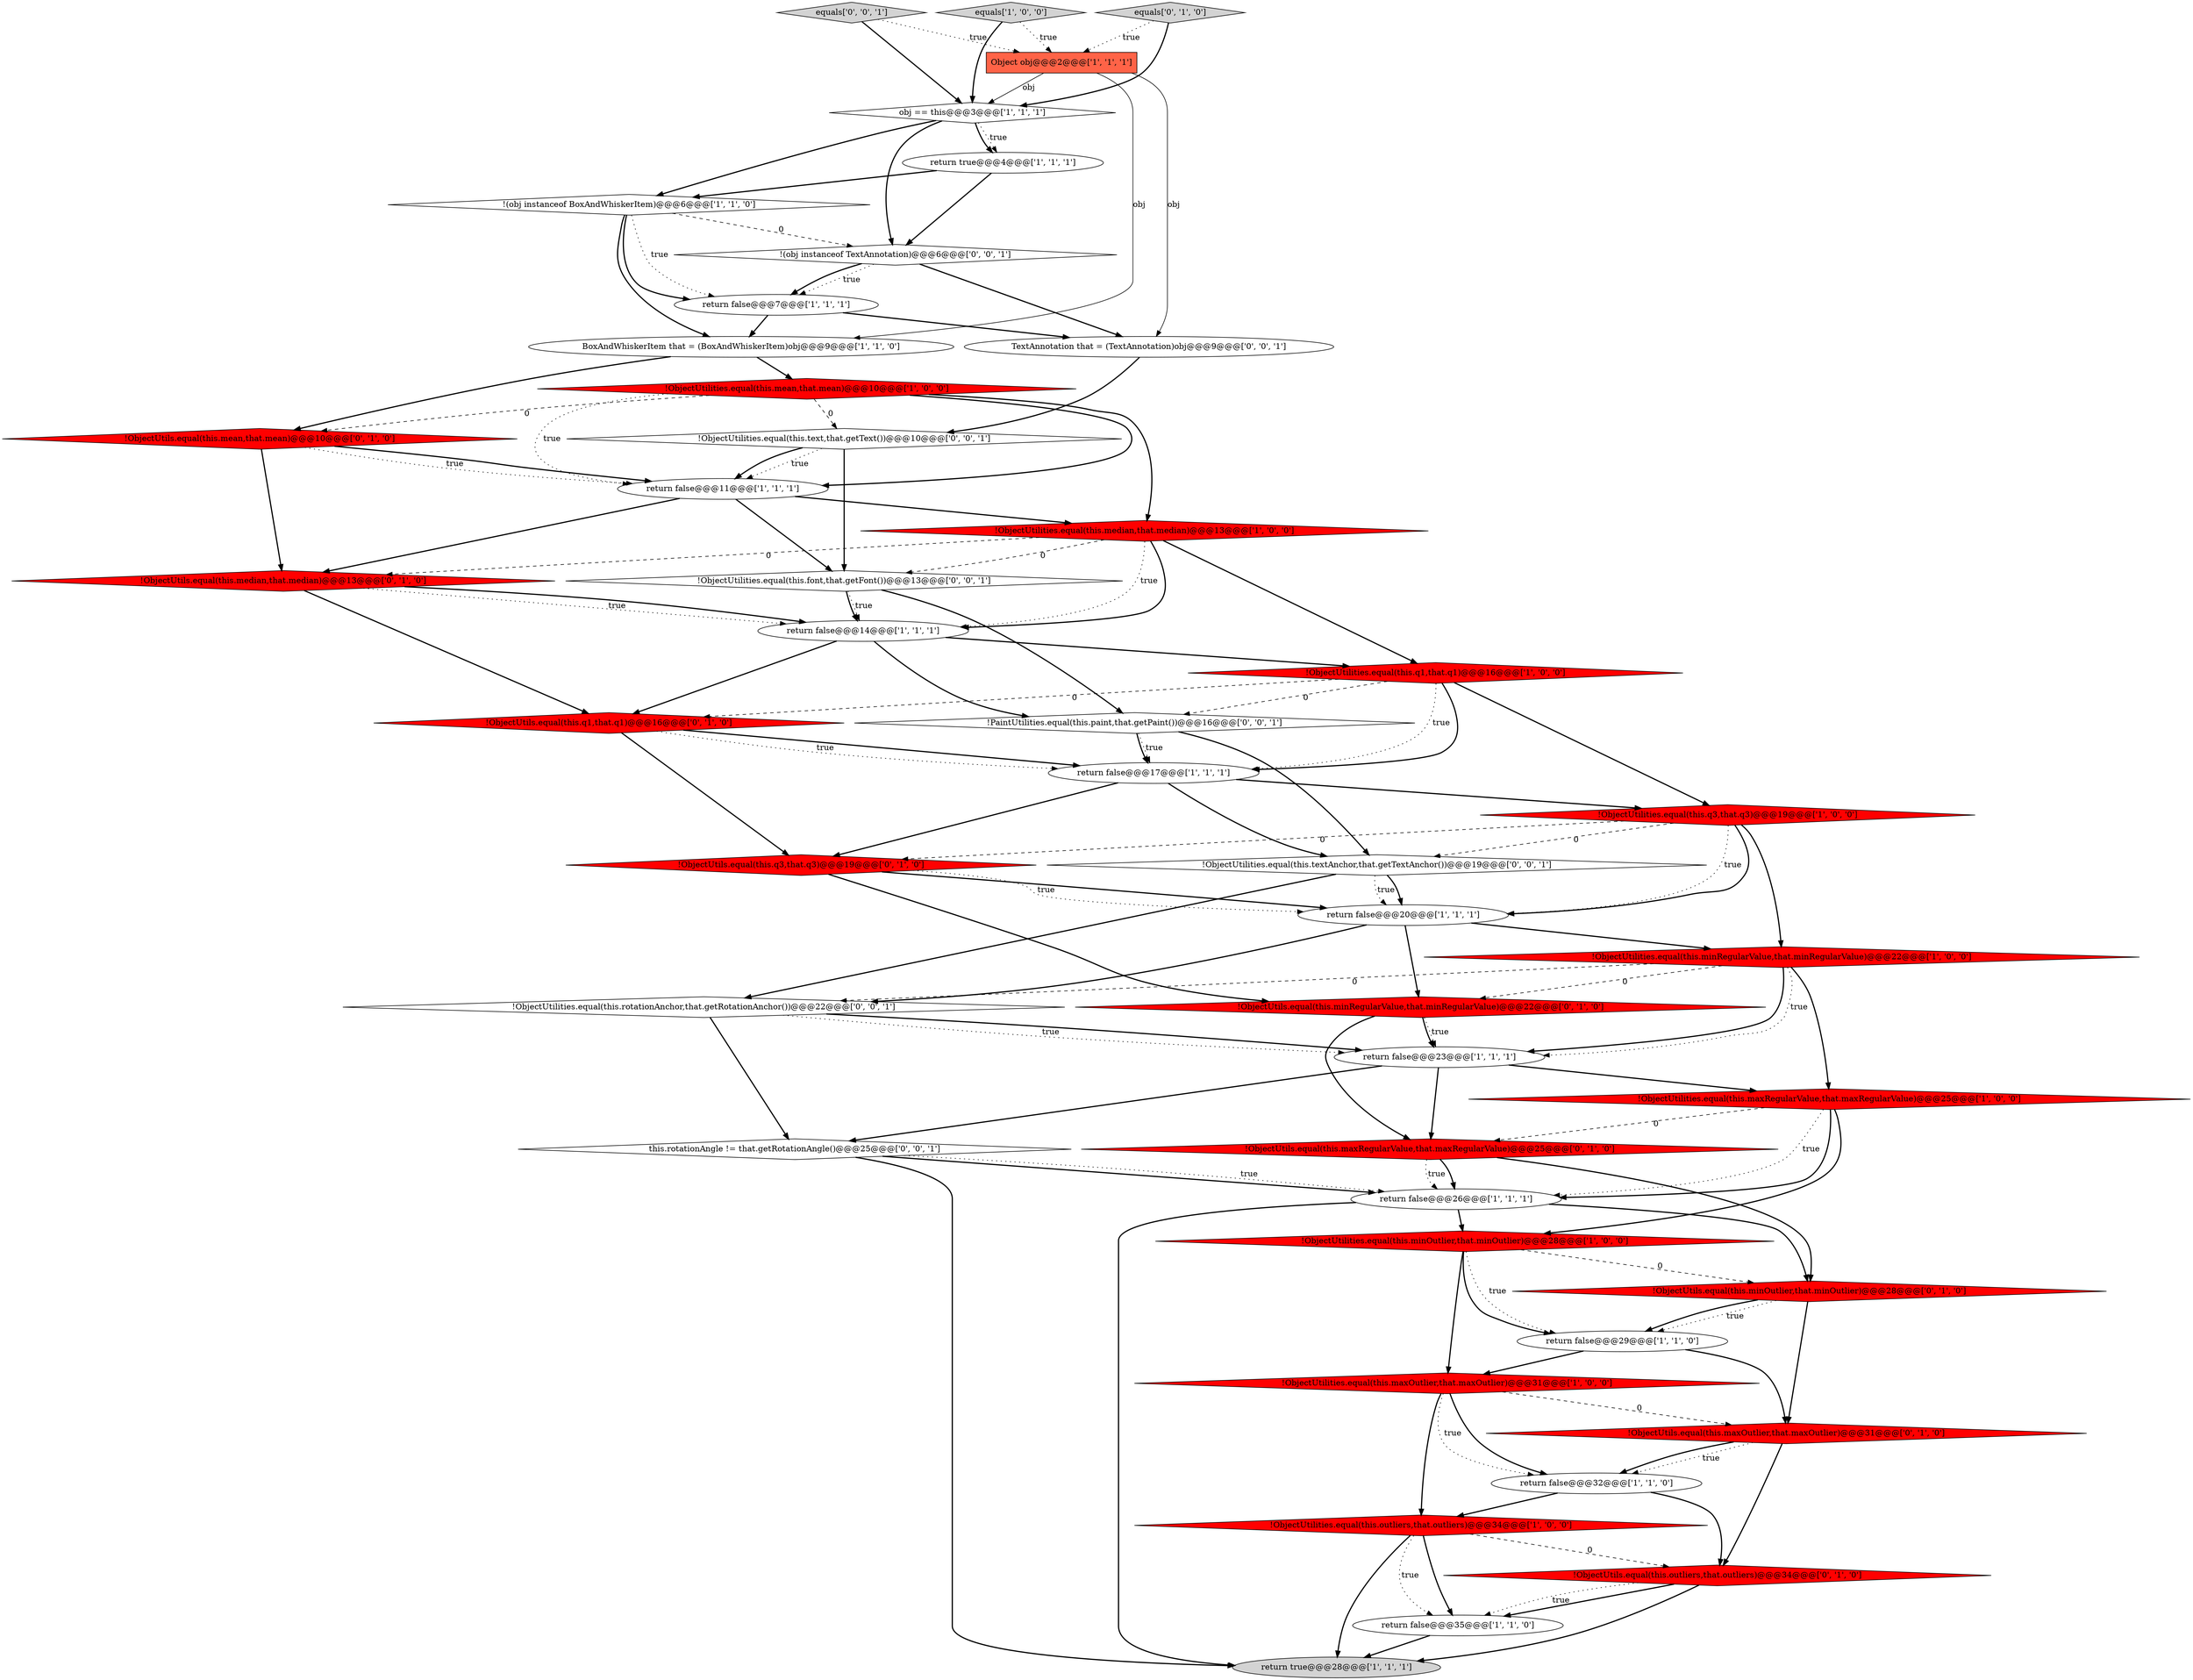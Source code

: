 digraph {
15 [style = filled, label = "!ObjectUtilities.equal(this.minRegularValue,that.minRegularValue)@@@22@@@['1', '0', '0']", fillcolor = red, shape = diamond image = "AAA1AAABBB1BBB"];
43 [style = filled, label = "!ObjectUtilities.equal(this.rotationAnchor,that.getRotationAnchor())@@@22@@@['0', '0', '1']", fillcolor = white, shape = diamond image = "AAA0AAABBB3BBB"];
16 [style = filled, label = "Object obj@@@2@@@['1', '1', '1']", fillcolor = tomato, shape = box image = "AAA0AAABBB1BBB"];
3 [style = filled, label = "!ObjectUtilities.equal(this.q3,that.q3)@@@19@@@['1', '0', '0']", fillcolor = red, shape = diamond image = "AAA1AAABBB1BBB"];
11 [style = filled, label = "!ObjectUtilities.equal(this.minOutlier,that.minOutlier)@@@28@@@['1', '0', '0']", fillcolor = red, shape = diamond image = "AAA1AAABBB1BBB"];
25 [style = filled, label = "!ObjectUtilities.equal(this.maxOutlier,that.maxOutlier)@@@31@@@['1', '0', '0']", fillcolor = red, shape = diamond image = "AAA1AAABBB1BBB"];
24 [style = filled, label = "return false@@@35@@@['1', '1', '0']", fillcolor = white, shape = ellipse image = "AAA0AAABBB1BBB"];
41 [style = filled, label = "!ObjectUtilities.equal(this.font,that.getFont())@@@13@@@['0', '0', '1']", fillcolor = white, shape = diamond image = "AAA0AAABBB3BBB"];
9 [style = filled, label = "return false@@@17@@@['1', '1', '1']", fillcolor = white, shape = ellipse image = "AAA0AAABBB1BBB"];
32 [style = filled, label = "!ObjectUtils.equal(this.minRegularValue,that.minRegularValue)@@@22@@@['0', '1', '0']", fillcolor = red, shape = diamond image = "AAA1AAABBB2BBB"];
8 [style = filled, label = "return true@@@4@@@['1', '1', '1']", fillcolor = white, shape = ellipse image = "AAA0AAABBB1BBB"];
14 [style = filled, label = "BoxAndWhiskerItem that = (BoxAndWhiskerItem)obj@@@9@@@['1', '1', '0']", fillcolor = white, shape = ellipse image = "AAA0AAABBB1BBB"];
30 [style = filled, label = "!ObjectUtils.equal(this.maxOutlier,that.maxOutlier)@@@31@@@['0', '1', '0']", fillcolor = red, shape = diamond image = "AAA1AAABBB2BBB"];
38 [style = filled, label = "TextAnnotation that = (TextAnnotation)obj@@@9@@@['0', '0', '1']", fillcolor = white, shape = ellipse image = "AAA0AAABBB3BBB"];
22 [style = filled, label = "!ObjectUtilities.equal(this.maxRegularValue,that.maxRegularValue)@@@25@@@['1', '0', '0']", fillcolor = red, shape = diamond image = "AAA1AAABBB1BBB"];
1 [style = filled, label = "return false@@@32@@@['1', '1', '0']", fillcolor = white, shape = ellipse image = "AAA0AAABBB1BBB"];
18 [style = filled, label = "obj == this@@@3@@@['1', '1', '1']", fillcolor = white, shape = diamond image = "AAA0AAABBB1BBB"];
37 [style = filled, label = "equals['0', '0', '1']", fillcolor = lightgray, shape = diamond image = "AAA0AAABBB3BBB"];
23 [style = filled, label = "equals['1', '0', '0']", fillcolor = lightgray, shape = diamond image = "AAA0AAABBB1BBB"];
26 [style = filled, label = "!ObjectUtils.equal(this.q3,that.q3)@@@19@@@['0', '1', '0']", fillcolor = red, shape = diamond image = "AAA1AAABBB2BBB"];
35 [style = filled, label = "!ObjectUtils.equal(this.mean,that.mean)@@@10@@@['0', '1', '0']", fillcolor = red, shape = diamond image = "AAA1AAABBB2BBB"];
0 [style = filled, label = "return false@@@20@@@['1', '1', '1']", fillcolor = white, shape = ellipse image = "AAA0AAABBB1BBB"];
6 [style = filled, label = "return true@@@28@@@['1', '1', '1']", fillcolor = lightgray, shape = ellipse image = "AAA0AAABBB1BBB"];
7 [style = filled, label = "return false@@@7@@@['1', '1', '1']", fillcolor = white, shape = ellipse image = "AAA0AAABBB1BBB"];
28 [style = filled, label = "!ObjectUtils.equal(this.median,that.median)@@@13@@@['0', '1', '0']", fillcolor = red, shape = diamond image = "AAA1AAABBB2BBB"];
20 [style = filled, label = "!ObjectUtilities.equal(this.outliers,that.outliers)@@@34@@@['1', '0', '0']", fillcolor = red, shape = diamond image = "AAA1AAABBB1BBB"];
40 [style = filled, label = "this.rotationAngle != that.getRotationAngle()@@@25@@@['0', '0', '1']", fillcolor = white, shape = diamond image = "AAA0AAABBB3BBB"];
31 [style = filled, label = "!ObjectUtils.equal(this.maxRegularValue,that.maxRegularValue)@@@25@@@['0', '1', '0']", fillcolor = red, shape = diamond image = "AAA1AAABBB2BBB"];
27 [style = filled, label = "!ObjectUtils.equal(this.q1,that.q1)@@@16@@@['0', '1', '0']", fillcolor = red, shape = diamond image = "AAA1AAABBB2BBB"];
44 [style = filled, label = "!ObjectUtilities.equal(this.textAnchor,that.getTextAnchor())@@@19@@@['0', '0', '1']", fillcolor = white, shape = diamond image = "AAA0AAABBB3BBB"];
12 [style = filled, label = "!(obj instanceof BoxAndWhiskerItem)@@@6@@@['1', '1', '0']", fillcolor = white, shape = diamond image = "AAA0AAABBB1BBB"];
34 [style = filled, label = "!ObjectUtils.equal(this.minOutlier,that.minOutlier)@@@28@@@['0', '1', '0']", fillcolor = red, shape = diamond image = "AAA1AAABBB2BBB"];
39 [style = filled, label = "!PaintUtilities.equal(this.paint,that.getPaint())@@@16@@@['0', '0', '1']", fillcolor = white, shape = diamond image = "AAA0AAABBB3BBB"];
42 [style = filled, label = "!(obj instanceof TextAnnotation)@@@6@@@['0', '0', '1']", fillcolor = white, shape = diamond image = "AAA0AAABBB3BBB"];
33 [style = filled, label = "!ObjectUtils.equal(this.outliers,that.outliers)@@@34@@@['0', '1', '0']", fillcolor = red, shape = diamond image = "AAA1AAABBB2BBB"];
10 [style = filled, label = "return false@@@23@@@['1', '1', '1']", fillcolor = white, shape = ellipse image = "AAA0AAABBB1BBB"];
4 [style = filled, label = "return false@@@11@@@['1', '1', '1']", fillcolor = white, shape = ellipse image = "AAA0AAABBB1BBB"];
13 [style = filled, label = "return false@@@14@@@['1', '1', '1']", fillcolor = white, shape = ellipse image = "AAA0AAABBB1BBB"];
5 [style = filled, label = "return false@@@29@@@['1', '1', '0']", fillcolor = white, shape = ellipse image = "AAA0AAABBB1BBB"];
17 [style = filled, label = "!ObjectUtilities.equal(this.median,that.median)@@@13@@@['1', '0', '0']", fillcolor = red, shape = diamond image = "AAA1AAABBB1BBB"];
19 [style = filled, label = "!ObjectUtilities.equal(this.q1,that.q1)@@@16@@@['1', '0', '0']", fillcolor = red, shape = diamond image = "AAA1AAABBB1BBB"];
2 [style = filled, label = "return false@@@26@@@['1', '1', '1']", fillcolor = white, shape = ellipse image = "AAA0AAABBB1BBB"];
21 [style = filled, label = "!ObjectUtilities.equal(this.mean,that.mean)@@@10@@@['1', '0', '0']", fillcolor = red, shape = diamond image = "AAA1AAABBB1BBB"];
29 [style = filled, label = "equals['0', '1', '0']", fillcolor = lightgray, shape = diamond image = "AAA0AAABBB2BBB"];
36 [style = filled, label = "!ObjectUtilities.equal(this.text,that.getText())@@@10@@@['0', '0', '1']", fillcolor = white, shape = diamond image = "AAA0AAABBB3BBB"];
40->2 [style = bold, label=""];
19->27 [style = dashed, label="0"];
15->10 [style = bold, label=""];
25->1 [style = bold, label=""];
40->6 [style = bold, label=""];
14->35 [style = bold, label=""];
39->9 [style = bold, label=""];
2->6 [style = bold, label=""];
27->9 [style = bold, label=""];
1->20 [style = bold, label=""];
12->7 [style = bold, label=""];
0->15 [style = bold, label=""];
29->18 [style = bold, label=""];
7->14 [style = bold, label=""];
17->41 [style = dashed, label="0"];
9->26 [style = bold, label=""];
43->40 [style = bold, label=""];
17->28 [style = dashed, label="0"];
1->33 [style = bold, label=""];
19->9 [style = bold, label=""];
27->9 [style = dotted, label="true"];
3->0 [style = dotted, label="true"];
5->30 [style = bold, label=""];
16->18 [style = solid, label="obj"];
28->13 [style = dotted, label="true"];
19->3 [style = bold, label=""];
41->13 [style = bold, label=""];
29->16 [style = dotted, label="true"];
11->25 [style = bold, label=""];
39->9 [style = dotted, label="true"];
26->32 [style = bold, label=""];
10->31 [style = bold, label=""];
36->41 [style = bold, label=""];
20->24 [style = dotted, label="true"];
2->34 [style = bold, label=""];
36->4 [style = bold, label=""];
18->12 [style = bold, label=""];
15->10 [style = dotted, label="true"];
18->8 [style = dotted, label="true"];
11->5 [style = dotted, label="true"];
31->2 [style = bold, label=""];
40->2 [style = dotted, label="true"];
21->36 [style = dashed, label="0"];
32->10 [style = bold, label=""];
3->0 [style = bold, label=""];
5->25 [style = bold, label=""];
35->28 [style = bold, label=""];
42->7 [style = dotted, label="true"];
26->0 [style = bold, label=""];
25->30 [style = dashed, label="0"];
9->44 [style = bold, label=""];
19->9 [style = dotted, label="true"];
16->38 [style = solid, label="obj"];
12->14 [style = bold, label=""];
43->10 [style = bold, label=""];
42->7 [style = bold, label=""];
20->33 [style = dashed, label="0"];
12->7 [style = dotted, label="true"];
22->11 [style = bold, label=""];
14->21 [style = bold, label=""];
32->31 [style = bold, label=""];
42->38 [style = bold, label=""];
22->31 [style = dashed, label="0"];
21->4 [style = bold, label=""];
27->26 [style = bold, label=""];
43->10 [style = dotted, label="true"];
23->16 [style = dotted, label="true"];
22->2 [style = bold, label=""];
4->17 [style = bold, label=""];
30->33 [style = bold, label=""];
3->26 [style = dashed, label="0"];
11->34 [style = dashed, label="0"];
0->43 [style = bold, label=""];
15->43 [style = dashed, label="0"];
15->32 [style = dashed, label="0"];
13->39 [style = bold, label=""];
4->41 [style = bold, label=""];
44->0 [style = dotted, label="true"];
15->22 [style = bold, label=""];
31->34 [style = bold, label=""];
11->5 [style = bold, label=""];
25->20 [style = bold, label=""];
13->19 [style = bold, label=""];
13->27 [style = bold, label=""];
12->42 [style = dashed, label="0"];
19->39 [style = dashed, label="0"];
33->24 [style = bold, label=""];
10->40 [style = bold, label=""];
31->2 [style = dotted, label="true"];
33->24 [style = dotted, label="true"];
9->3 [style = bold, label=""];
17->13 [style = bold, label=""];
18->8 [style = bold, label=""];
21->35 [style = dashed, label="0"];
0->32 [style = bold, label=""];
32->10 [style = dotted, label="true"];
16->14 [style = solid, label="obj"];
2->11 [style = bold, label=""];
8->12 [style = bold, label=""];
23->18 [style = bold, label=""];
37->16 [style = dotted, label="true"];
35->4 [style = dotted, label="true"];
25->1 [style = dotted, label="true"];
10->22 [style = bold, label=""];
34->5 [style = dotted, label="true"];
30->1 [style = dotted, label="true"];
30->1 [style = bold, label=""];
39->44 [style = bold, label=""];
34->5 [style = bold, label=""];
33->6 [style = bold, label=""];
3->44 [style = dashed, label="0"];
28->13 [style = bold, label=""];
38->36 [style = bold, label=""];
3->15 [style = bold, label=""];
20->6 [style = bold, label=""];
36->4 [style = dotted, label="true"];
21->4 [style = dotted, label="true"];
34->30 [style = bold, label=""];
17->19 [style = bold, label=""];
35->4 [style = bold, label=""];
4->28 [style = bold, label=""];
44->43 [style = bold, label=""];
22->2 [style = dotted, label="true"];
41->13 [style = dotted, label="true"];
7->38 [style = bold, label=""];
8->42 [style = bold, label=""];
37->18 [style = bold, label=""];
28->27 [style = bold, label=""];
41->39 [style = bold, label=""];
20->24 [style = bold, label=""];
24->6 [style = bold, label=""];
17->13 [style = dotted, label="true"];
21->17 [style = bold, label=""];
26->0 [style = dotted, label="true"];
44->0 [style = bold, label=""];
18->42 [style = bold, label=""];
}

